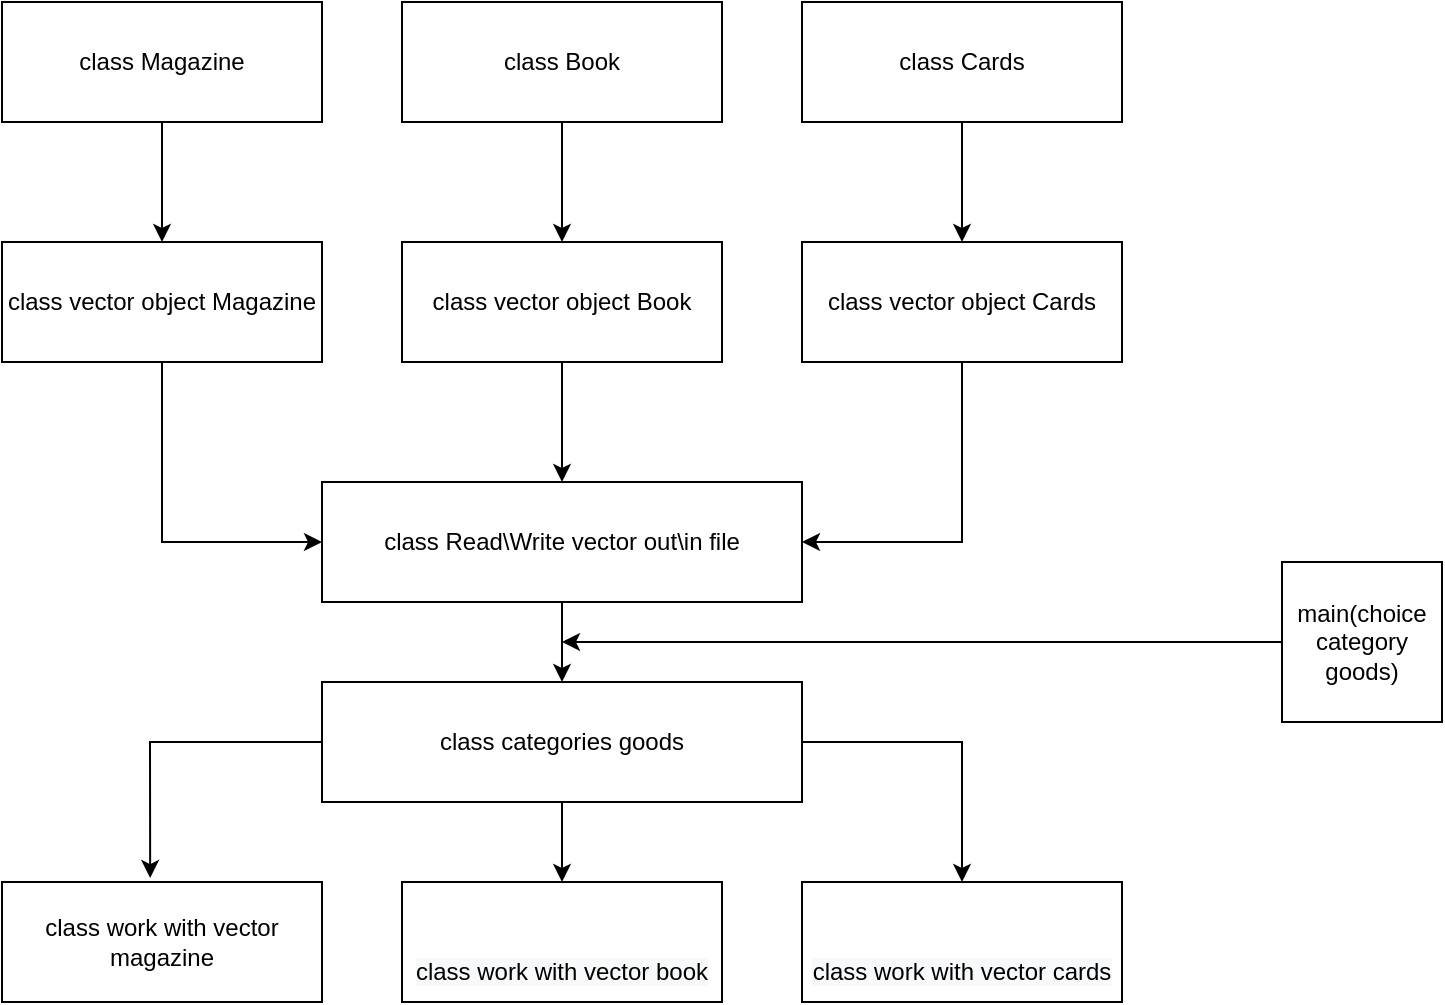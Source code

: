 <mxfile version="13.9.9" type="device"><diagram id="m_KGcwA11NYgiltw7ztD" name="Страница 1"><mxGraphModel dx="1086" dy="816" grid="1" gridSize="10" guides="1" tooltips="1" connect="1" arrows="1" fold="1" page="1" pageScale="1" pageWidth="1654" pageHeight="1169" math="0" shadow="0"><root><mxCell id="0"/><mxCell id="1" parent="0"/><mxCell id="acz7BUZ6sYX0UlWFpC7K-8" style="edgeStyle=orthogonalEdgeStyle;rounded=0;orthogonalLoop=1;jettySize=auto;html=1;entryX=0.5;entryY=0;entryDx=0;entryDy=0;" edge="1" parent="1" source="acz7BUZ6sYX0UlWFpC7K-1" target="acz7BUZ6sYX0UlWFpC7K-5"><mxGeometry relative="1" as="geometry"/></mxCell><mxCell id="acz7BUZ6sYX0UlWFpC7K-1" value="class Book" style="rounded=0;whiteSpace=wrap;html=1;" vertex="1" parent="1"><mxGeometry x="440" y="80" width="160" height="60" as="geometry"/></mxCell><mxCell id="acz7BUZ6sYX0UlWFpC7K-7" style="edgeStyle=orthogonalEdgeStyle;rounded=0;orthogonalLoop=1;jettySize=auto;html=1;exitX=0.5;exitY=1;exitDx=0;exitDy=0;entryX=0.5;entryY=0;entryDx=0;entryDy=0;" edge="1" parent="1" source="acz7BUZ6sYX0UlWFpC7K-2" target="acz7BUZ6sYX0UlWFpC7K-4"><mxGeometry relative="1" as="geometry"/></mxCell><mxCell id="acz7BUZ6sYX0UlWFpC7K-2" value="class Magazine" style="rounded=0;whiteSpace=wrap;html=1;" vertex="1" parent="1"><mxGeometry x="240" y="80" width="160" height="60" as="geometry"/></mxCell><mxCell id="acz7BUZ6sYX0UlWFpC7K-9" style="edgeStyle=orthogonalEdgeStyle;rounded=0;orthogonalLoop=1;jettySize=auto;html=1;exitX=0.5;exitY=1;exitDx=0;exitDy=0;entryX=0.5;entryY=0;entryDx=0;entryDy=0;" edge="1" parent="1" source="acz7BUZ6sYX0UlWFpC7K-3" target="acz7BUZ6sYX0UlWFpC7K-6"><mxGeometry relative="1" as="geometry"/></mxCell><mxCell id="acz7BUZ6sYX0UlWFpC7K-3" value="class Cards" style="rounded=0;whiteSpace=wrap;html=1;" vertex="1" parent="1"><mxGeometry x="640" y="80" width="160" height="60" as="geometry"/></mxCell><mxCell id="acz7BUZ6sYX0UlWFpC7K-16" style="edgeStyle=none;rounded=0;orthogonalLoop=1;jettySize=auto;html=1;exitX=0.5;exitY=1;exitDx=0;exitDy=0;entryX=0;entryY=0.5;entryDx=0;entryDy=0;" edge="1" parent="1" source="acz7BUZ6sYX0UlWFpC7K-4" target="acz7BUZ6sYX0UlWFpC7K-10"><mxGeometry relative="1" as="geometry"><Array as="points"><mxPoint x="320" y="350"/></Array></mxGeometry></mxCell><mxCell id="acz7BUZ6sYX0UlWFpC7K-4" value="class vector object Magazine" style="rounded=0;whiteSpace=wrap;html=1;" vertex="1" parent="1"><mxGeometry x="240" y="200" width="160" height="60" as="geometry"/></mxCell><mxCell id="acz7BUZ6sYX0UlWFpC7K-11" style="edgeStyle=orthogonalEdgeStyle;rounded=0;orthogonalLoop=1;jettySize=auto;html=1;exitX=0.5;exitY=1;exitDx=0;exitDy=0;entryX=0.5;entryY=0;entryDx=0;entryDy=0;" edge="1" parent="1" source="acz7BUZ6sYX0UlWFpC7K-5" target="acz7BUZ6sYX0UlWFpC7K-10"><mxGeometry relative="1" as="geometry"/></mxCell><mxCell id="acz7BUZ6sYX0UlWFpC7K-5" value="class vector object Book" style="rounded=0;whiteSpace=wrap;html=1;" vertex="1" parent="1"><mxGeometry x="440" y="200" width="160" height="60" as="geometry"/></mxCell><mxCell id="acz7BUZ6sYX0UlWFpC7K-15" style="edgeStyle=none;rounded=0;orthogonalLoop=1;jettySize=auto;html=1;exitX=0.5;exitY=1;exitDx=0;exitDy=0;entryX=1;entryY=0.5;entryDx=0;entryDy=0;" edge="1" parent="1" source="acz7BUZ6sYX0UlWFpC7K-6" target="acz7BUZ6sYX0UlWFpC7K-10"><mxGeometry relative="1" as="geometry"><Array as="points"><mxPoint x="720" y="350"/></Array></mxGeometry></mxCell><mxCell id="acz7BUZ6sYX0UlWFpC7K-6" value="class vector object Cards" style="rounded=0;whiteSpace=wrap;html=1;" vertex="1" parent="1"><mxGeometry x="640" y="200" width="160" height="60" as="geometry"/></mxCell><mxCell id="acz7BUZ6sYX0UlWFpC7K-18" style="edgeStyle=none;rounded=0;orthogonalLoop=1;jettySize=auto;html=1;exitX=0.5;exitY=1;exitDx=0;exitDy=0;entryX=0.5;entryY=0;entryDx=0;entryDy=0;" edge="1" parent="1" source="acz7BUZ6sYX0UlWFpC7K-10" target="acz7BUZ6sYX0UlWFpC7K-17"><mxGeometry relative="1" as="geometry"/></mxCell><mxCell id="acz7BUZ6sYX0UlWFpC7K-10" value="class Read\Write vector out\in file" style="rounded=0;whiteSpace=wrap;html=1;" vertex="1" parent="1"><mxGeometry x="400" y="320" width="240" height="60" as="geometry"/></mxCell><mxCell id="acz7BUZ6sYX0UlWFpC7K-23" style="edgeStyle=none;rounded=0;orthogonalLoop=1;jettySize=auto;html=1;exitX=0;exitY=0.5;exitDx=0;exitDy=0;entryX=0.463;entryY=-0.033;entryDx=0;entryDy=0;entryPerimeter=0;" edge="1" parent="1" source="acz7BUZ6sYX0UlWFpC7K-17" target="acz7BUZ6sYX0UlWFpC7K-21"><mxGeometry relative="1" as="geometry"><Array as="points"><mxPoint x="314" y="450"/></Array></mxGeometry></mxCell><mxCell id="acz7BUZ6sYX0UlWFpC7K-24" style="edgeStyle=none;rounded=0;orthogonalLoop=1;jettySize=auto;html=1;exitX=0.5;exitY=1;exitDx=0;exitDy=0;entryX=0.5;entryY=0;entryDx=0;entryDy=0;" edge="1" parent="1" source="acz7BUZ6sYX0UlWFpC7K-17" target="acz7BUZ6sYX0UlWFpC7K-20"><mxGeometry relative="1" as="geometry"/></mxCell><mxCell id="acz7BUZ6sYX0UlWFpC7K-25" style="edgeStyle=none;rounded=0;orthogonalLoop=1;jettySize=auto;html=1;exitX=1;exitY=0.5;exitDx=0;exitDy=0;entryX=0.5;entryY=0;entryDx=0;entryDy=0;" edge="1" parent="1" source="acz7BUZ6sYX0UlWFpC7K-17" target="acz7BUZ6sYX0UlWFpC7K-22"><mxGeometry relative="1" as="geometry"><Array as="points"><mxPoint x="720" y="450"/></Array></mxGeometry></mxCell><mxCell id="acz7BUZ6sYX0UlWFpC7K-17" value="class categories goods" style="rounded=0;whiteSpace=wrap;html=1;" vertex="1" parent="1"><mxGeometry x="400" y="420" width="240" height="60" as="geometry"/></mxCell><mxCell id="acz7BUZ6sYX0UlWFpC7K-20" value="&lt;font style=&quot;font-size: 12px ; line-height: 120%&quot;&gt;&lt;br&gt;&lt;br&gt;&lt;span style=&quot;color: rgb(0 , 0 , 0) ; font-family: &amp;#34;helvetica&amp;#34; ; font-style: normal ; font-weight: 400 ; letter-spacing: normal ; text-align: center ; text-indent: 0px ; text-transform: none ; word-spacing: 0px ; background-color: rgb(248 , 249 , 250) ; display: inline ; float: none&quot;&gt;class work with vector book&lt;/span&gt;&lt;/font&gt;" style="rounded=0;whiteSpace=wrap;html=1;verticalAlign=middle;" vertex="1" parent="1"><mxGeometry x="440" y="520" width="160" height="60" as="geometry"/></mxCell><mxCell id="acz7BUZ6sYX0UlWFpC7K-21" value="class work with vector magazine" style="rounded=0;whiteSpace=wrap;html=1;" vertex="1" parent="1"><mxGeometry x="240" y="520" width="160" height="60" as="geometry"/></mxCell><mxCell id="acz7BUZ6sYX0UlWFpC7K-22" value="&lt;br&gt;&lt;br&gt;&lt;span style=&quot;color: rgb(0 , 0 , 0) ; font-family: &amp;#34;helvetica&amp;#34; ; font-size: 12px ; font-style: normal ; font-weight: 400 ; letter-spacing: normal ; text-align: center ; text-indent: 0px ; text-transform: none ; word-spacing: 0px ; background-color: rgb(248 , 249 , 250) ; display: inline ; float: none&quot;&gt;class work with vector cards&lt;/span&gt;&lt;br&gt;" style="rounded=0;whiteSpace=wrap;html=1;" vertex="1" parent="1"><mxGeometry x="640" y="520" width="160" height="60" as="geometry"/></mxCell><mxCell id="acz7BUZ6sYX0UlWFpC7K-27" style="edgeStyle=none;rounded=0;orthogonalLoop=1;jettySize=auto;html=1;exitX=0;exitY=0.5;exitDx=0;exitDy=0;" edge="1" parent="1" source="acz7BUZ6sYX0UlWFpC7K-26"><mxGeometry relative="1" as="geometry"><mxPoint x="520" y="400" as="targetPoint"/></mxGeometry></mxCell><mxCell id="acz7BUZ6sYX0UlWFpC7K-26" value="main(choice category goods)" style="whiteSpace=wrap;html=1;aspect=fixed;" vertex="1" parent="1"><mxGeometry x="880" y="360" width="80" height="80" as="geometry"/></mxCell></root></mxGraphModel></diagram></mxfile>